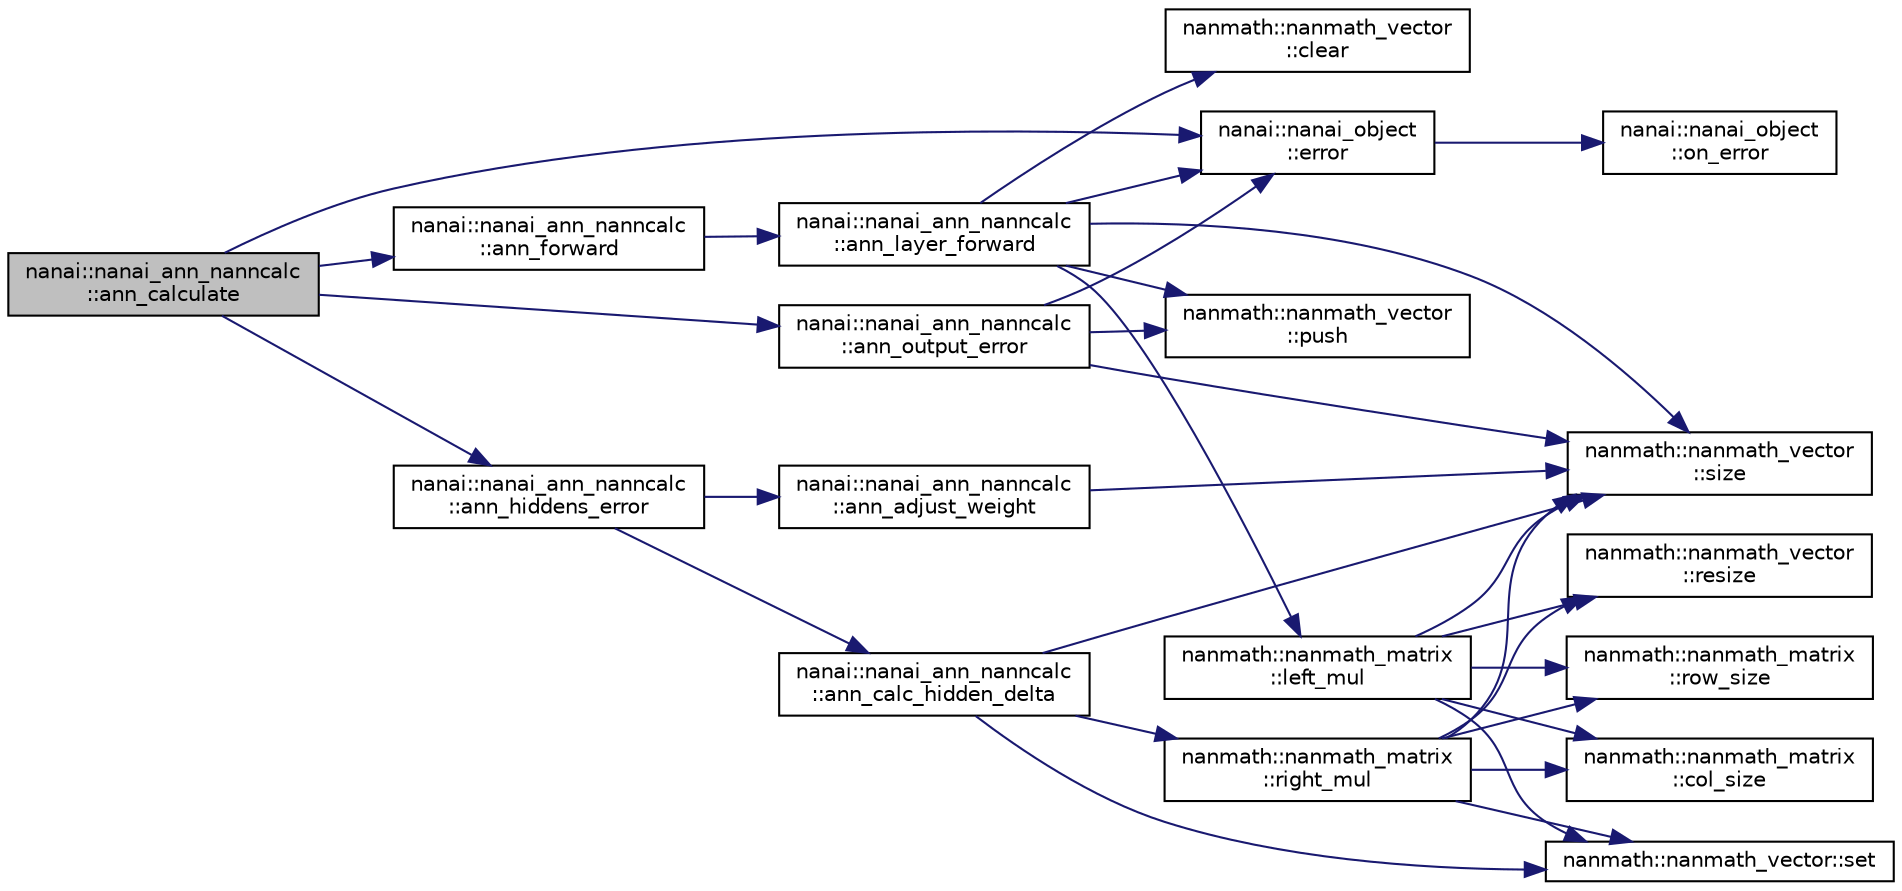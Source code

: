 digraph "nanai::nanai_ann_nanncalc::ann_calculate"
{
  edge [fontname="Helvetica",fontsize="10",labelfontname="Helvetica",labelfontsize="10"];
  node [fontname="Helvetica",fontsize="10",shape=record];
  rankdir="LR";
  Node1 [label="nanai::nanai_ann_nanncalc\l::ann_calculate",height=0.2,width=0.4,color="black", fillcolor="grey75", style="filled", fontcolor="black"];
  Node1 -> Node2 [color="midnightblue",fontsize="10",style="solid",fontname="Helvetica"];
  Node2 [label="nanai::nanai_object\l::error",height=0.2,width=0.4,color="black", fillcolor="white", style="filled",URL="$classnanai_1_1nanai__object.html#a9b05c72f0058867e692dcbba020436c6"];
  Node2 -> Node3 [color="midnightblue",fontsize="10",style="solid",fontname="Helvetica"];
  Node3 [label="nanai::nanai_object\l::on_error",height=0.2,width=0.4,color="black", fillcolor="white", style="filled",URL="$classnanai_1_1nanai__object.html#a87f162335cead23a1409f7c0570a3284"];
  Node1 -> Node4 [color="midnightblue",fontsize="10",style="solid",fontname="Helvetica"];
  Node4 [label="nanai::nanai_ann_nanncalc\l::ann_forward",height=0.2,width=0.4,color="black", fillcolor="white", style="filled",URL="$classnanai_1_1nanai__ann__nanncalc.html#a59b33730cd75893be549ba6cbe1cd7aa"];
  Node4 -> Node5 [color="midnightblue",fontsize="10",style="solid",fontname="Helvetica"];
  Node5 [label="nanai::nanai_ann_nanncalc\l::ann_layer_forward",height=0.2,width=0.4,color="black", fillcolor="white", style="filled",URL="$classnanai_1_1nanai__ann__nanncalc.html#af70fe54abb55d464459e2ce4548b1ff2"];
  Node5 -> Node6 [color="midnightblue",fontsize="10",style="solid",fontname="Helvetica"];
  Node6 [label="nanmath::nanmath_matrix\l::left_mul",height=0.2,width=0.4,color="black", fillcolor="white", style="filled",URL="$classnanmath_1_1nanmath__matrix.html#aaebae090e22fdb90b531ea376a958959"];
  Node6 -> Node7 [color="midnightblue",fontsize="10",style="solid",fontname="Helvetica"];
  Node7 [label="nanmath::nanmath_matrix\l::row_size",height=0.2,width=0.4,color="black", fillcolor="white", style="filled",URL="$classnanmath_1_1nanmath__matrix.html#a15dc80fe330112c1a17ef6f7de168943"];
  Node6 -> Node8 [color="midnightblue",fontsize="10",style="solid",fontname="Helvetica"];
  Node8 [label="nanmath::nanmath_matrix\l::col_size",height=0.2,width=0.4,color="black", fillcolor="white", style="filled",URL="$classnanmath_1_1nanmath__matrix.html#a4fcc48d81fc393f7cbee5e3c1fe04f75"];
  Node6 -> Node9 [color="midnightblue",fontsize="10",style="solid",fontname="Helvetica"];
  Node9 [label="nanmath::nanmath_vector\l::size",height=0.2,width=0.4,color="black", fillcolor="white", style="filled",URL="$classnanmath_1_1nanmath__vector.html#a3cf8be42dcdac880c4107bd19ba2d034"];
  Node6 -> Node10 [color="midnightblue",fontsize="10",style="solid",fontname="Helvetica"];
  Node10 [label="nanmath::nanmath_vector\l::resize",height=0.2,width=0.4,color="black", fillcolor="white", style="filled",URL="$classnanmath_1_1nanmath__vector.html#ab83eb8611ce5cc0056f3d66455a2c268"];
  Node6 -> Node11 [color="midnightblue",fontsize="10",style="solid",fontname="Helvetica"];
  Node11 [label="nanmath::nanmath_vector::set",height=0.2,width=0.4,color="black", fillcolor="white", style="filled",URL="$classnanmath_1_1nanmath__vector.html#aa56db6b2a630c59c94b473c459ff4673"];
  Node5 -> Node9 [color="midnightblue",fontsize="10",style="solid",fontname="Helvetica"];
  Node5 -> Node2 [color="midnightblue",fontsize="10",style="solid",fontname="Helvetica"];
  Node5 -> Node12 [color="midnightblue",fontsize="10",style="solid",fontname="Helvetica"];
  Node12 [label="nanmath::nanmath_vector\l::clear",height=0.2,width=0.4,color="black", fillcolor="white", style="filled",URL="$classnanmath_1_1nanmath__vector.html#a011d39d80690df03197309b2f09105a7"];
  Node5 -> Node13 [color="midnightblue",fontsize="10",style="solid",fontname="Helvetica"];
  Node13 [label="nanmath::nanmath_vector\l::push",height=0.2,width=0.4,color="black", fillcolor="white", style="filled",URL="$classnanmath_1_1nanmath__vector.html#af8019f9e3eb27a88c77cd302bd4e0f49"];
  Node1 -> Node14 [color="midnightblue",fontsize="10",style="solid",fontname="Helvetica"];
  Node14 [label="nanai::nanai_ann_nanncalc\l::ann_output_error",height=0.2,width=0.4,color="black", fillcolor="white", style="filled",URL="$classnanai_1_1nanai__ann__nanncalc.html#a95e7765ed618d5ab2e4f90593f053d89"];
  Node14 -> Node9 [color="midnightblue",fontsize="10",style="solid",fontname="Helvetica"];
  Node14 -> Node2 [color="midnightblue",fontsize="10",style="solid",fontname="Helvetica"];
  Node14 -> Node13 [color="midnightblue",fontsize="10",style="solid",fontname="Helvetica"];
  Node1 -> Node15 [color="midnightblue",fontsize="10",style="solid",fontname="Helvetica"];
  Node15 [label="nanai::nanai_ann_nanncalc\l::ann_hiddens_error",height=0.2,width=0.4,color="black", fillcolor="white", style="filled",URL="$classnanai_1_1nanai__ann__nanncalc.html#a655e79fd2845915c691081094b02e121"];
  Node15 -> Node16 [color="midnightblue",fontsize="10",style="solid",fontname="Helvetica"];
  Node16 [label="nanai::nanai_ann_nanncalc\l::ann_calc_hidden_delta",height=0.2,width=0.4,color="black", fillcolor="white", style="filled",URL="$classnanai_1_1nanai__ann__nanncalc.html#ac3254f506152da643ce0dd7b3077ff92"];
  Node16 -> Node9 [color="midnightblue",fontsize="10",style="solid",fontname="Helvetica"];
  Node16 -> Node17 [color="midnightblue",fontsize="10",style="solid",fontname="Helvetica"];
  Node17 [label="nanmath::nanmath_matrix\l::right_mul",height=0.2,width=0.4,color="black", fillcolor="white", style="filled",URL="$classnanmath_1_1nanmath__matrix.html#a785f78f5f75769e2e4d1dbe23c37ea2a"];
  Node17 -> Node7 [color="midnightblue",fontsize="10",style="solid",fontname="Helvetica"];
  Node17 -> Node8 [color="midnightblue",fontsize="10",style="solid",fontname="Helvetica"];
  Node17 -> Node9 [color="midnightblue",fontsize="10",style="solid",fontname="Helvetica"];
  Node17 -> Node10 [color="midnightblue",fontsize="10",style="solid",fontname="Helvetica"];
  Node17 -> Node11 [color="midnightblue",fontsize="10",style="solid",fontname="Helvetica"];
  Node16 -> Node11 [color="midnightblue",fontsize="10",style="solid",fontname="Helvetica"];
  Node15 -> Node18 [color="midnightblue",fontsize="10",style="solid",fontname="Helvetica"];
  Node18 [label="nanai::nanai_ann_nanncalc\l::ann_adjust_weight",height=0.2,width=0.4,color="black", fillcolor="white", style="filled",URL="$classnanai_1_1nanai__ann__nanncalc.html#a6066093c9c477445b6bc93261608c1b1"];
  Node18 -> Node9 [color="midnightblue",fontsize="10",style="solid",fontname="Helvetica"];
}

